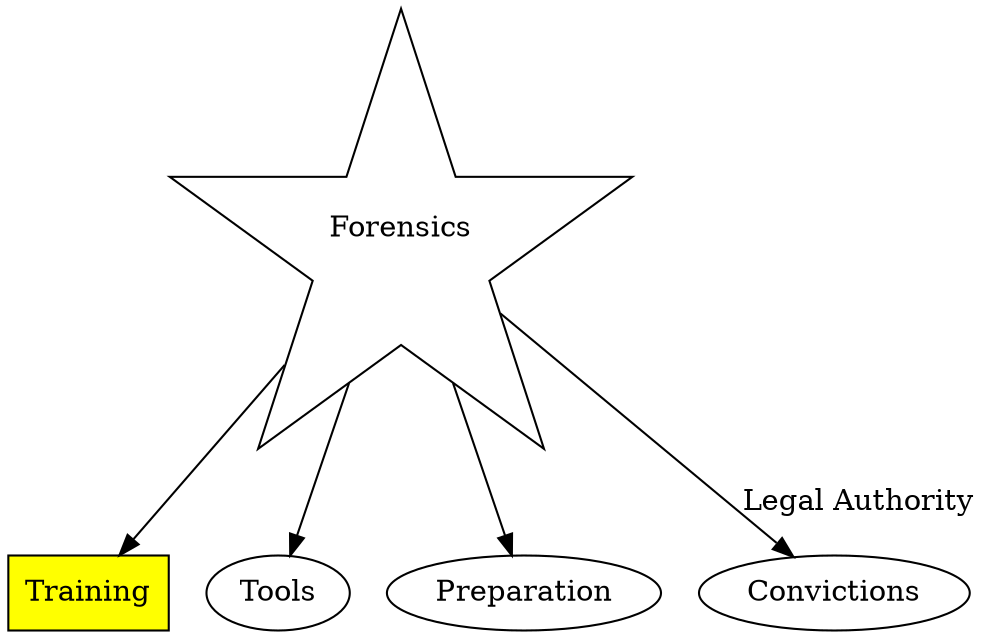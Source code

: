 digraph G {
        C [shape=star,label="Forensics",height=2];
        Training [shape=box,style=filled,fillcolor=yellow];
        C -> Training;
        C -> Tools;
        C -> Preparation;
        C -> Convictions [label="Legal Authority"];
}
